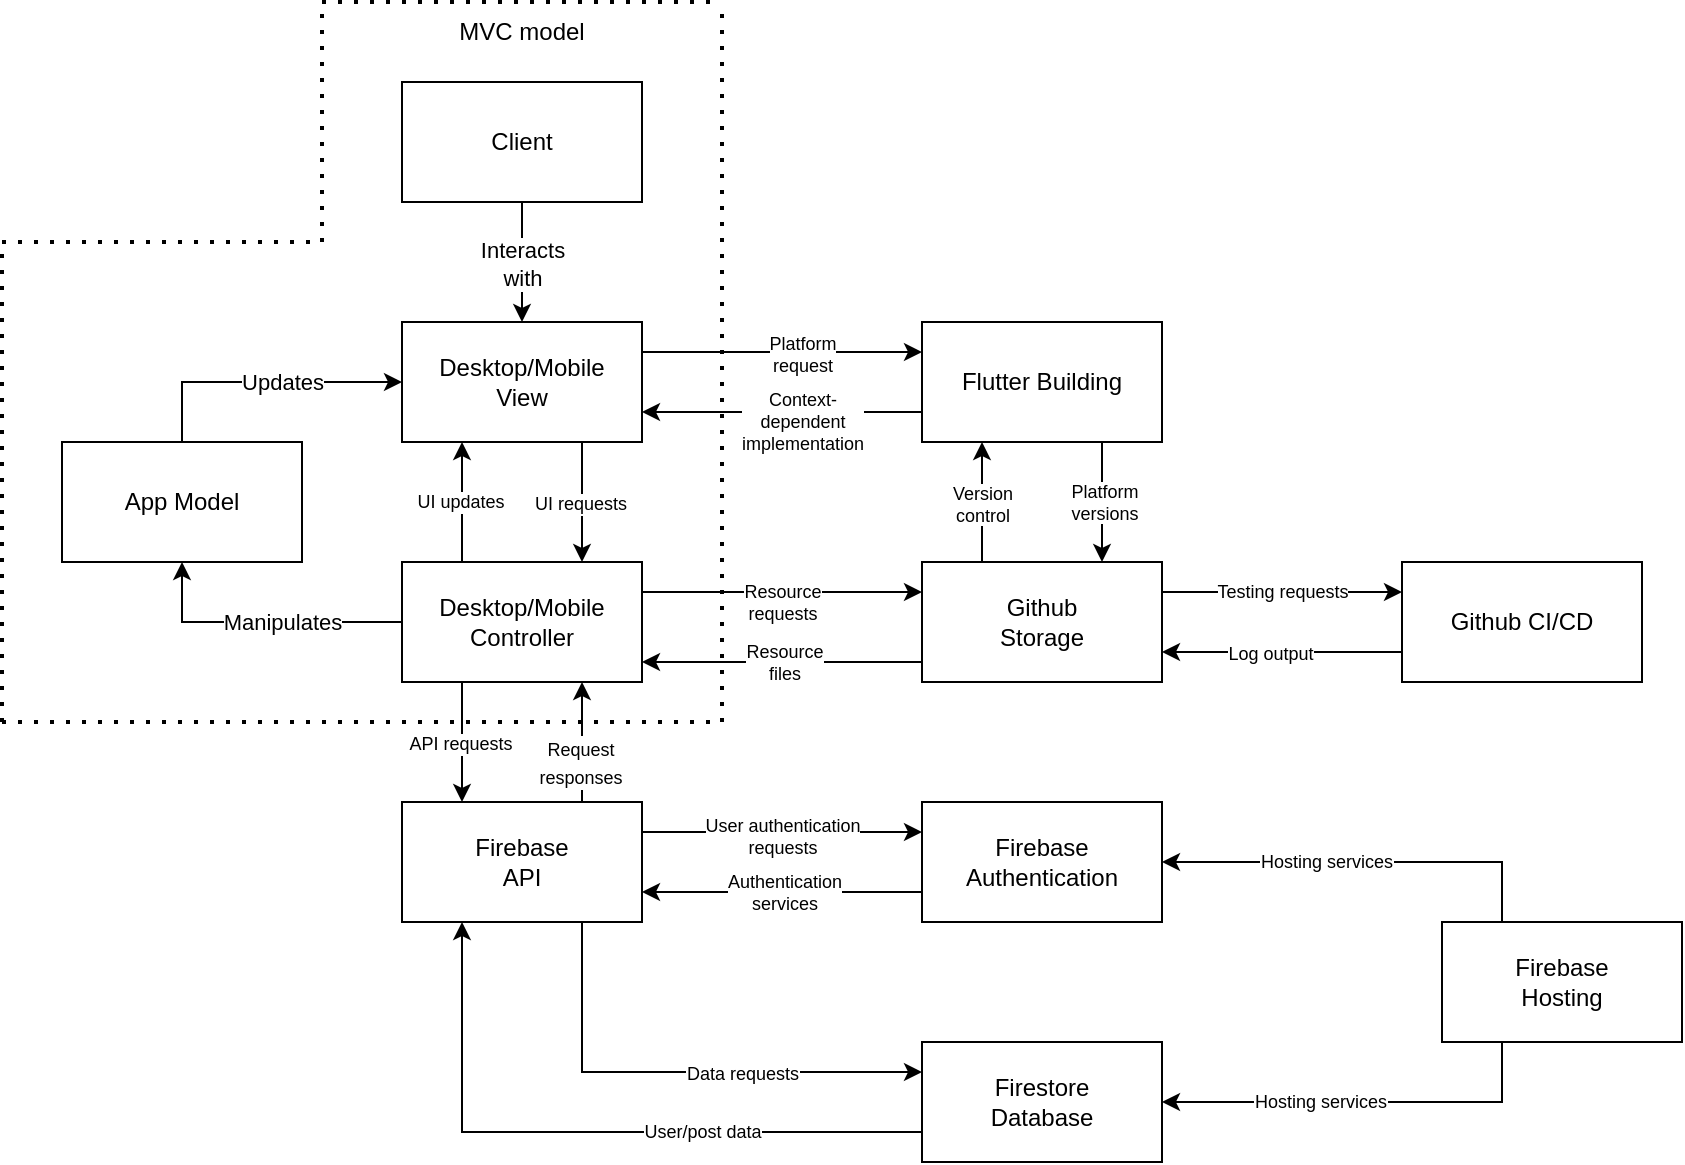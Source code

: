 <mxfile version="24.4.10" type="device">
  <diagram name="Page-1" id="tGig4PnMDk6VrNJtW51t">
    <mxGraphModel dx="1668" dy="1625" grid="1" gridSize="10" guides="1" tooltips="1" connect="1" arrows="1" fold="1" page="1" pageScale="1" pageWidth="827" pageHeight="1169" math="0" shadow="0">
      <root>
        <mxCell id="0" />
        <mxCell id="1" parent="0" />
        <mxCell id="XceYk_KUCut2cU4rTJV0-29" style="edgeStyle=orthogonalEdgeStyle;rounded=0;orthogonalLoop=1;jettySize=auto;html=1;exitX=0;exitY=0.75;exitDx=0;exitDy=0;entryX=0.25;entryY=1;entryDx=0;entryDy=0;" edge="1" parent="1" source="XceYk_KUCut2cU4rTJV0-1" target="XceYk_KUCut2cU4rTJV0-8">
          <mxGeometry relative="1" as="geometry" />
        </mxCell>
        <mxCell id="XceYk_KUCut2cU4rTJV0-31" value="User/post data" style="edgeLabel;html=1;align=center;verticalAlign=middle;resizable=0;points=[];fontSize=9;" vertex="1" connectable="0" parent="XceYk_KUCut2cU4rTJV0-29">
          <mxGeometry x="-0.159" relative="1" as="geometry">
            <mxPoint x="31" as="offset" />
          </mxGeometry>
        </mxCell>
        <mxCell id="XceYk_KUCut2cU4rTJV0-1" value="Firestore&lt;br&gt;Database" style="rounded=0;whiteSpace=wrap;html=1;" vertex="1" parent="1">
          <mxGeometry x="100" y="520" width="120" height="60" as="geometry" />
        </mxCell>
        <mxCell id="XceYk_KUCut2cU4rTJV0-25" style="edgeStyle=orthogonalEdgeStyle;rounded=0;orthogonalLoop=1;jettySize=auto;html=1;exitX=0;exitY=0.75;exitDx=0;exitDy=0;entryX=1;entryY=0.75;entryDx=0;entryDy=0;" edge="1" parent="1" source="XceYk_KUCut2cU4rTJV0-2" target="XceYk_KUCut2cU4rTJV0-8">
          <mxGeometry relative="1" as="geometry" />
        </mxCell>
        <mxCell id="XceYk_KUCut2cU4rTJV0-26" value="Authentication&lt;br style=&quot;font-size: 9px;&quot;&gt;services" style="edgeLabel;html=1;align=center;verticalAlign=middle;resizable=0;points=[];fontSize=9;" vertex="1" connectable="0" parent="XceYk_KUCut2cU4rTJV0-25">
          <mxGeometry x="-0.162" relative="1" as="geometry">
            <mxPoint x="-11" as="offset" />
          </mxGeometry>
        </mxCell>
        <mxCell id="XceYk_KUCut2cU4rTJV0-2" value="Firebase&lt;br&gt;Authentication" style="rounded=0;whiteSpace=wrap;html=1;" vertex="1" parent="1">
          <mxGeometry x="100" y="400" width="120" height="60" as="geometry" />
        </mxCell>
        <mxCell id="XceYk_KUCut2cU4rTJV0-32" style="edgeStyle=orthogonalEdgeStyle;rounded=0;orthogonalLoop=1;jettySize=auto;html=1;exitX=0.25;exitY=0;exitDx=0;exitDy=0;entryX=1;entryY=0.5;entryDx=0;entryDy=0;" edge="1" parent="1" source="XceYk_KUCut2cU4rTJV0-4" target="XceYk_KUCut2cU4rTJV0-2">
          <mxGeometry relative="1" as="geometry" />
        </mxCell>
        <mxCell id="XceYk_KUCut2cU4rTJV0-34" value="Hosting services" style="edgeLabel;html=1;align=center;verticalAlign=middle;resizable=0;points=[];fontSize=9;" vertex="1" connectable="0" parent="XceYk_KUCut2cU4rTJV0-32">
          <mxGeometry x="0.182" y="-2" relative="1" as="geometry">
            <mxPoint y="2" as="offset" />
          </mxGeometry>
        </mxCell>
        <mxCell id="XceYk_KUCut2cU4rTJV0-33" style="edgeStyle=orthogonalEdgeStyle;rounded=0;orthogonalLoop=1;jettySize=auto;html=1;exitX=0.25;exitY=1;exitDx=0;exitDy=0;entryX=1;entryY=0.5;entryDx=0;entryDy=0;" edge="1" parent="1" source="XceYk_KUCut2cU4rTJV0-4" target="XceYk_KUCut2cU4rTJV0-1">
          <mxGeometry relative="1" as="geometry" />
        </mxCell>
        <mxCell id="XceYk_KUCut2cU4rTJV0-36" value="Hosting services" style="edgeLabel;html=1;align=center;verticalAlign=middle;resizable=0;points=[];fontSize=9;" vertex="1" connectable="0" parent="XceYk_KUCut2cU4rTJV0-33">
          <mxGeometry x="0.217" y="-4" relative="1" as="geometry">
            <mxPoint y="4" as="offset" />
          </mxGeometry>
        </mxCell>
        <mxCell id="XceYk_KUCut2cU4rTJV0-4" value="Firebase&lt;br&gt;Hosting" style="rounded=0;whiteSpace=wrap;html=1;" vertex="1" parent="1">
          <mxGeometry x="360" y="460" width="120" height="60" as="geometry" />
        </mxCell>
        <mxCell id="XceYk_KUCut2cU4rTJV0-11" style="edgeStyle=orthogonalEdgeStyle;rounded=0;orthogonalLoop=1;jettySize=auto;html=1;exitX=1;exitY=0.25;exitDx=0;exitDy=0;entryX=0;entryY=0.25;entryDx=0;entryDy=0;" edge="1" parent="1" source="XceYk_KUCut2cU4rTJV0-7" target="XceYk_KUCut2cU4rTJV0-9">
          <mxGeometry relative="1" as="geometry" />
        </mxCell>
        <mxCell id="XceYk_KUCut2cU4rTJV0-12" value="Resource&lt;br&gt;requests" style="edgeLabel;html=1;align=center;verticalAlign=middle;resizable=0;points=[];fontSize=9;" vertex="1" connectable="0" parent="XceYk_KUCut2cU4rTJV0-11">
          <mxGeometry x="0.222" y="2" relative="1" as="geometry">
            <mxPoint x="-16" y="7" as="offset" />
          </mxGeometry>
        </mxCell>
        <mxCell id="XceYk_KUCut2cU4rTJV0-17" style="edgeStyle=orthogonalEdgeStyle;rounded=0;orthogonalLoop=1;jettySize=auto;html=1;exitX=0.75;exitY=1;exitDx=0;exitDy=0;entryX=0.75;entryY=0;entryDx=0;entryDy=0;" edge="1" parent="1" source="XceYk_KUCut2cU4rTJV0-6" target="XceYk_KUCut2cU4rTJV0-7">
          <mxGeometry relative="1" as="geometry" />
        </mxCell>
        <mxCell id="XceYk_KUCut2cU4rTJV0-18" value="UI requests" style="edgeLabel;html=1;align=center;verticalAlign=middle;resizable=0;points=[];fontSize=9;" vertex="1" connectable="0" parent="XceYk_KUCut2cU4rTJV0-17">
          <mxGeometry x="-0.225" y="-1" relative="1" as="geometry">
            <mxPoint y="7" as="offset" />
          </mxGeometry>
        </mxCell>
        <mxCell id="XceYk_KUCut2cU4rTJV0-45" style="edgeStyle=orthogonalEdgeStyle;rounded=0;orthogonalLoop=1;jettySize=auto;html=1;exitX=1;exitY=0.25;exitDx=0;exitDy=0;entryX=0;entryY=0.25;entryDx=0;entryDy=0;" edge="1" parent="1" source="XceYk_KUCut2cU4rTJV0-6" target="XceYk_KUCut2cU4rTJV0-44">
          <mxGeometry relative="1" as="geometry" />
        </mxCell>
        <mxCell id="XceYk_KUCut2cU4rTJV0-48" value="Platform&lt;br&gt;request" style="edgeLabel;html=1;align=center;verticalAlign=middle;resizable=0;points=[];fontSize=9;" vertex="1" connectable="0" parent="XceYk_KUCut2cU4rTJV0-45">
          <mxGeometry x="-0.004" y="-1" relative="1" as="geometry">
            <mxPoint x="10" as="offset" />
          </mxGeometry>
        </mxCell>
        <mxCell id="XceYk_KUCut2cU4rTJV0-6" value="Desktop/Mobile&lt;br&gt;View" style="rounded=0;whiteSpace=wrap;html=1;" vertex="1" parent="1">
          <mxGeometry x="-160" y="160" width="120" height="60" as="geometry" />
        </mxCell>
        <mxCell id="XceYk_KUCut2cU4rTJV0-15" style="edgeStyle=orthogonalEdgeStyle;rounded=0;orthogonalLoop=1;jettySize=auto;html=1;exitX=0.25;exitY=0;exitDx=0;exitDy=0;entryX=0.25;entryY=1;entryDx=0;entryDy=0;" edge="1" parent="1" source="XceYk_KUCut2cU4rTJV0-7" target="XceYk_KUCut2cU4rTJV0-6">
          <mxGeometry relative="1" as="geometry" />
        </mxCell>
        <mxCell id="XceYk_KUCut2cU4rTJV0-16" value="&lt;font style=&quot;font-size: 9px;&quot;&gt;UI updates&lt;/font&gt;" style="edgeLabel;html=1;align=center;verticalAlign=middle;resizable=0;points=[];fontSize=9;" vertex="1" connectable="0" parent="XceYk_KUCut2cU4rTJV0-15">
          <mxGeometry x="0.035" y="1" relative="1" as="geometry">
            <mxPoint y="1" as="offset" />
          </mxGeometry>
        </mxCell>
        <mxCell id="XceYk_KUCut2cU4rTJV0-19" style="edgeStyle=orthogonalEdgeStyle;rounded=0;orthogonalLoop=1;jettySize=auto;html=1;exitX=0.25;exitY=1;exitDx=0;exitDy=0;entryX=0.25;entryY=0;entryDx=0;entryDy=0;" edge="1" parent="1" source="XceYk_KUCut2cU4rTJV0-7" target="XceYk_KUCut2cU4rTJV0-8">
          <mxGeometry relative="1" as="geometry" />
        </mxCell>
        <mxCell id="XceYk_KUCut2cU4rTJV0-20" value="API requests" style="edgeLabel;html=1;align=center;verticalAlign=middle;resizable=0;points=[];fontSize=9;" vertex="1" connectable="0" parent="XceYk_KUCut2cU4rTJV0-19">
          <mxGeometry x="-0.124" y="-1" relative="1" as="geometry">
            <mxPoint y="4" as="offset" />
          </mxGeometry>
        </mxCell>
        <mxCell id="XceYk_KUCut2cU4rTJV0-57" style="edgeStyle=orthogonalEdgeStyle;rounded=0;orthogonalLoop=1;jettySize=auto;html=1;exitX=0;exitY=0.5;exitDx=0;exitDy=0;entryX=0.5;entryY=1;entryDx=0;entryDy=0;" edge="1" parent="1" source="XceYk_KUCut2cU4rTJV0-7" target="XceYk_KUCut2cU4rTJV0-56">
          <mxGeometry relative="1" as="geometry" />
        </mxCell>
        <mxCell id="XceYk_KUCut2cU4rTJV0-58" value="Manipulates" style="edgeLabel;html=1;align=center;verticalAlign=middle;resizable=0;points=[];" vertex="1" connectable="0" parent="XceYk_KUCut2cU4rTJV0-57">
          <mxGeometry x="0.069" y="-1" relative="1" as="geometry">
            <mxPoint x="15" y="1" as="offset" />
          </mxGeometry>
        </mxCell>
        <mxCell id="XceYk_KUCut2cU4rTJV0-7" value="Desktop/Mobile Controller" style="rounded=0;whiteSpace=wrap;html=1;" vertex="1" parent="1">
          <mxGeometry x="-160" y="280" width="120" height="60" as="geometry" />
        </mxCell>
        <mxCell id="XceYk_KUCut2cU4rTJV0-21" style="edgeStyle=orthogonalEdgeStyle;rounded=0;orthogonalLoop=1;jettySize=auto;html=1;exitX=0.75;exitY=0;exitDx=0;exitDy=0;entryX=0.75;entryY=1;entryDx=0;entryDy=0;" edge="1" parent="1" source="XceYk_KUCut2cU4rTJV0-8" target="XceYk_KUCut2cU4rTJV0-7">
          <mxGeometry relative="1" as="geometry" />
        </mxCell>
        <mxCell id="XceYk_KUCut2cU4rTJV0-22" value="&lt;font style=&quot;font-size: 9px;&quot;&gt;Request&lt;br&gt;responses&lt;/font&gt;" style="edgeLabel;html=1;align=center;verticalAlign=middle;resizable=0;points=[];" vertex="1" connectable="0" parent="XceYk_KUCut2cU4rTJV0-21">
          <mxGeometry x="-0.13" y="1" relative="1" as="geometry">
            <mxPoint y="6" as="offset" />
          </mxGeometry>
        </mxCell>
        <mxCell id="XceYk_KUCut2cU4rTJV0-23" style="edgeStyle=orthogonalEdgeStyle;rounded=0;orthogonalLoop=1;jettySize=auto;html=1;exitX=1;exitY=0.25;exitDx=0;exitDy=0;entryX=0;entryY=0.25;entryDx=0;entryDy=0;" edge="1" parent="1" source="XceYk_KUCut2cU4rTJV0-8" target="XceYk_KUCut2cU4rTJV0-2">
          <mxGeometry relative="1" as="geometry" />
        </mxCell>
        <mxCell id="XceYk_KUCut2cU4rTJV0-24" value="User authentication &lt;br style=&quot;font-size: 9px;&quot;&gt;requests" style="edgeLabel;html=1;align=center;verticalAlign=middle;resizable=0;points=[];fontSize=9;" vertex="1" connectable="0" parent="XceYk_KUCut2cU4rTJV0-23">
          <mxGeometry x="0.228" y="-2" relative="1" as="geometry">
            <mxPoint x="-16" as="offset" />
          </mxGeometry>
        </mxCell>
        <mxCell id="XceYk_KUCut2cU4rTJV0-28" style="edgeStyle=orthogonalEdgeStyle;rounded=0;orthogonalLoop=1;jettySize=auto;html=1;exitX=0.75;exitY=1;exitDx=0;exitDy=0;entryX=0;entryY=0.25;entryDx=0;entryDy=0;" edge="1" parent="1" source="XceYk_KUCut2cU4rTJV0-8" target="XceYk_KUCut2cU4rTJV0-1">
          <mxGeometry relative="1" as="geometry" />
        </mxCell>
        <mxCell id="XceYk_KUCut2cU4rTJV0-30" value="Data requests" style="edgeLabel;html=1;align=center;verticalAlign=middle;resizable=0;points=[];fontSize=9;" vertex="1" connectable="0" parent="XceYk_KUCut2cU4rTJV0-28">
          <mxGeometry x="-0.006" y="-1" relative="1" as="geometry">
            <mxPoint x="33" as="offset" />
          </mxGeometry>
        </mxCell>
        <mxCell id="XceYk_KUCut2cU4rTJV0-8" value="Firebase&lt;br&gt;API" style="rounded=0;whiteSpace=wrap;html=1;" vertex="1" parent="1">
          <mxGeometry x="-160" y="400" width="120" height="60" as="geometry" />
        </mxCell>
        <mxCell id="XceYk_KUCut2cU4rTJV0-13" style="edgeStyle=orthogonalEdgeStyle;rounded=0;orthogonalLoop=1;jettySize=auto;html=1;exitX=0;exitY=0.75;exitDx=0;exitDy=0;entryX=1;entryY=0.75;entryDx=0;entryDy=0;" edge="1" parent="1">
          <mxGeometry relative="1" as="geometry">
            <mxPoint x="100" y="330" as="sourcePoint" />
            <mxPoint x="-40" y="330" as="targetPoint" />
            <Array as="points">
              <mxPoint x="80" y="330" />
              <mxPoint x="80" y="330" />
            </Array>
          </mxGeometry>
        </mxCell>
        <mxCell id="XceYk_KUCut2cU4rTJV0-14" value="Resource&lt;br&gt;files" style="edgeLabel;html=1;align=center;verticalAlign=middle;resizable=0;points=[];fontSize=9;" vertex="1" connectable="0" parent="XceYk_KUCut2cU4rTJV0-13">
          <mxGeometry x="0.222" y="-1" relative="1" as="geometry">
            <mxPoint x="16" y="1" as="offset" />
          </mxGeometry>
        </mxCell>
        <mxCell id="XceYk_KUCut2cU4rTJV0-39" style="edgeStyle=orthogonalEdgeStyle;rounded=0;orthogonalLoop=1;jettySize=auto;html=1;exitX=1;exitY=0.25;exitDx=0;exitDy=0;entryX=0;entryY=0.25;entryDx=0;entryDy=0;" edge="1" parent="1" source="XceYk_KUCut2cU4rTJV0-9" target="XceYk_KUCut2cU4rTJV0-37">
          <mxGeometry relative="1" as="geometry" />
        </mxCell>
        <mxCell id="XceYk_KUCut2cU4rTJV0-42" value="Testing requests" style="edgeLabel;html=1;align=center;verticalAlign=middle;resizable=0;points=[];fontSize=9;" vertex="1" connectable="0" parent="XceYk_KUCut2cU4rTJV0-39">
          <mxGeometry x="-0.006" relative="1" as="geometry">
            <mxPoint as="offset" />
          </mxGeometry>
        </mxCell>
        <mxCell id="XceYk_KUCut2cU4rTJV0-50" style="edgeStyle=orthogonalEdgeStyle;rounded=0;orthogonalLoop=1;jettySize=auto;html=1;exitX=0.25;exitY=0;exitDx=0;exitDy=0;entryX=0.25;entryY=1;entryDx=0;entryDy=0;" edge="1" parent="1" source="XceYk_KUCut2cU4rTJV0-9" target="XceYk_KUCut2cU4rTJV0-44">
          <mxGeometry relative="1" as="geometry" />
        </mxCell>
        <mxCell id="XceYk_KUCut2cU4rTJV0-52" value="Version&lt;br style=&quot;font-size: 9px;&quot;&gt;control" style="edgeLabel;html=1;align=center;verticalAlign=middle;resizable=0;points=[];fontSize=9;" vertex="1" connectable="0" parent="XceYk_KUCut2cU4rTJV0-50">
          <mxGeometry x="0.156" relative="1" as="geometry">
            <mxPoint y="5" as="offset" />
          </mxGeometry>
        </mxCell>
        <mxCell id="XceYk_KUCut2cU4rTJV0-9" value="Github&lt;br&gt;Storage" style="rounded=0;whiteSpace=wrap;html=1;" vertex="1" parent="1">
          <mxGeometry x="100" y="280" width="120" height="60" as="geometry" />
        </mxCell>
        <mxCell id="XceYk_KUCut2cU4rTJV0-40" style="edgeStyle=orthogonalEdgeStyle;rounded=0;orthogonalLoop=1;jettySize=auto;html=1;exitX=0;exitY=0.75;exitDx=0;exitDy=0;entryX=1;entryY=0.75;entryDx=0;entryDy=0;" edge="1" parent="1" source="XceYk_KUCut2cU4rTJV0-37" target="XceYk_KUCut2cU4rTJV0-9">
          <mxGeometry relative="1" as="geometry" />
        </mxCell>
        <mxCell id="XceYk_KUCut2cU4rTJV0-43" value="Log output" style="edgeLabel;html=1;align=center;verticalAlign=middle;resizable=0;points=[];fontSize=9;" vertex="1" connectable="0" parent="XceYk_KUCut2cU4rTJV0-40">
          <mxGeometry x="0.109" y="1" relative="1" as="geometry">
            <mxPoint as="offset" />
          </mxGeometry>
        </mxCell>
        <mxCell id="XceYk_KUCut2cU4rTJV0-37" value="Github CI/CD" style="rounded=0;whiteSpace=wrap;html=1;" vertex="1" parent="1">
          <mxGeometry x="340" y="280" width="120" height="60" as="geometry" />
        </mxCell>
        <mxCell id="XceYk_KUCut2cU4rTJV0-46" style="edgeStyle=orthogonalEdgeStyle;rounded=0;orthogonalLoop=1;jettySize=auto;html=1;exitX=0;exitY=0.75;exitDx=0;exitDy=0;entryX=1;entryY=0.75;entryDx=0;entryDy=0;" edge="1" parent="1" source="XceYk_KUCut2cU4rTJV0-44" target="XceYk_KUCut2cU4rTJV0-6">
          <mxGeometry relative="1" as="geometry" />
        </mxCell>
        <mxCell id="XceYk_KUCut2cU4rTJV0-47" value="Context-&lt;br&gt;dependent&lt;br style=&quot;font-size: 9px;&quot;&gt;implementation" style="edgeLabel;html=1;align=center;verticalAlign=middle;resizable=0;points=[];fontSize=9;" vertex="1" connectable="0" parent="XceYk_KUCut2cU4rTJV0-46">
          <mxGeometry x="0.184" y="1" relative="1" as="geometry">
            <mxPoint x="23" y="4" as="offset" />
          </mxGeometry>
        </mxCell>
        <mxCell id="XceYk_KUCut2cU4rTJV0-49" style="edgeStyle=orthogonalEdgeStyle;rounded=0;orthogonalLoop=1;jettySize=auto;html=1;exitX=0.75;exitY=1;exitDx=0;exitDy=0;entryX=0.75;entryY=0;entryDx=0;entryDy=0;" edge="1" parent="1" source="XceYk_KUCut2cU4rTJV0-44" target="XceYk_KUCut2cU4rTJV0-9">
          <mxGeometry relative="1" as="geometry" />
        </mxCell>
        <mxCell id="XceYk_KUCut2cU4rTJV0-53" value="Platform&lt;br style=&quot;font-size: 9px;&quot;&gt;versions" style="edgeLabel;html=1;align=center;verticalAlign=middle;resizable=0;points=[];fontSize=9;" vertex="1" connectable="0" parent="XceYk_KUCut2cU4rTJV0-49">
          <mxGeometry x="-0.14" y="1" relative="1" as="geometry">
            <mxPoint y="4" as="offset" />
          </mxGeometry>
        </mxCell>
        <mxCell id="XceYk_KUCut2cU4rTJV0-44" value="Flutter Building" style="rounded=0;whiteSpace=wrap;html=1;" vertex="1" parent="1">
          <mxGeometry x="100" y="160" width="120" height="60" as="geometry" />
        </mxCell>
        <mxCell id="XceYk_KUCut2cU4rTJV0-61" style="edgeStyle=orthogonalEdgeStyle;rounded=0;orthogonalLoop=1;jettySize=auto;html=1;exitX=0.5;exitY=1;exitDx=0;exitDy=0;entryX=0.5;entryY=0;entryDx=0;entryDy=0;" edge="1" parent="1" source="XceYk_KUCut2cU4rTJV0-55" target="XceYk_KUCut2cU4rTJV0-6">
          <mxGeometry relative="1" as="geometry" />
        </mxCell>
        <mxCell id="XceYk_KUCut2cU4rTJV0-62" value="Interacts&lt;br&gt;with" style="edgeLabel;html=1;align=center;verticalAlign=middle;resizable=0;points=[];" vertex="1" connectable="0" parent="XceYk_KUCut2cU4rTJV0-61">
          <mxGeometry x="-0.089" y="1" relative="1" as="geometry">
            <mxPoint x="-1" y="3" as="offset" />
          </mxGeometry>
        </mxCell>
        <mxCell id="XceYk_KUCut2cU4rTJV0-55" value="Client" style="rounded=0;whiteSpace=wrap;html=1;" vertex="1" parent="1">
          <mxGeometry x="-160" y="40" width="120" height="60" as="geometry" />
        </mxCell>
        <mxCell id="XceYk_KUCut2cU4rTJV0-59" style="edgeStyle=orthogonalEdgeStyle;rounded=0;orthogonalLoop=1;jettySize=auto;html=1;exitX=0.5;exitY=0;exitDx=0;exitDy=0;entryX=0;entryY=0.5;entryDx=0;entryDy=0;" edge="1" parent="1" source="XceYk_KUCut2cU4rTJV0-56" target="XceYk_KUCut2cU4rTJV0-6">
          <mxGeometry relative="1" as="geometry" />
        </mxCell>
        <mxCell id="XceYk_KUCut2cU4rTJV0-60" value="Updates" style="edgeLabel;html=1;align=center;verticalAlign=middle;resizable=0;points=[];" vertex="1" connectable="0" parent="XceYk_KUCut2cU4rTJV0-59">
          <mxGeometry x="-0.129" y="-1" relative="1" as="geometry">
            <mxPoint x="19" y="-1" as="offset" />
          </mxGeometry>
        </mxCell>
        <mxCell id="XceYk_KUCut2cU4rTJV0-56" value="App Model" style="rounded=0;whiteSpace=wrap;html=1;" vertex="1" parent="1">
          <mxGeometry x="-330" y="220" width="120" height="60" as="geometry" />
        </mxCell>
        <mxCell id="XceYk_KUCut2cU4rTJV0-65" value="" style="endArrow=none;dashed=1;html=1;dashPattern=1 3;strokeWidth=2;rounded=0;" edge="1" parent="1">
          <mxGeometry width="50" height="50" relative="1" as="geometry">
            <mxPoint x="-200" as="sourcePoint" />
            <mxPoint as="targetPoint" />
          </mxGeometry>
        </mxCell>
        <mxCell id="XceYk_KUCut2cU4rTJV0-66" value="" style="endArrow=none;dashed=1;html=1;dashPattern=1 3;strokeWidth=2;rounded=0;" edge="1" parent="1">
          <mxGeometry width="50" height="50" relative="1" as="geometry">
            <mxPoint y="360" as="sourcePoint" />
            <mxPoint as="targetPoint" />
          </mxGeometry>
        </mxCell>
        <mxCell id="XceYk_KUCut2cU4rTJV0-67" value="" style="endArrow=none;dashed=1;html=1;dashPattern=1 3;strokeWidth=2;rounded=0;" edge="1" parent="1">
          <mxGeometry width="50" height="50" relative="1" as="geometry">
            <mxPoint x="-360" y="360" as="sourcePoint" />
            <mxPoint y="360" as="targetPoint" />
          </mxGeometry>
        </mxCell>
        <mxCell id="XceYk_KUCut2cU4rTJV0-68" value="" style="endArrow=none;dashed=1;html=1;dashPattern=1 3;strokeWidth=2;rounded=0;" edge="1" parent="1">
          <mxGeometry width="50" height="50" relative="1" as="geometry">
            <mxPoint x="-360" y="360" as="sourcePoint" />
            <mxPoint x="-360" y="120" as="targetPoint" />
          </mxGeometry>
        </mxCell>
        <mxCell id="XceYk_KUCut2cU4rTJV0-69" value="" style="endArrow=none;dashed=1;html=1;dashPattern=1 3;strokeWidth=2;rounded=0;" edge="1" parent="1">
          <mxGeometry width="50" height="50" relative="1" as="geometry">
            <mxPoint x="-200" y="120" as="sourcePoint" />
            <mxPoint x="-200" as="targetPoint" />
          </mxGeometry>
        </mxCell>
        <mxCell id="XceYk_KUCut2cU4rTJV0-70" value="" style="endArrow=none;dashed=1;html=1;dashPattern=1 3;strokeWidth=2;rounded=0;" edge="1" parent="1">
          <mxGeometry width="50" height="50" relative="1" as="geometry">
            <mxPoint x="-360" y="120" as="sourcePoint" />
            <mxPoint x="-200" y="120" as="targetPoint" />
          </mxGeometry>
        </mxCell>
        <mxCell id="XceYk_KUCut2cU4rTJV0-71" value="MVC model" style="text;html=1;align=center;verticalAlign=middle;whiteSpace=wrap;rounded=0;" vertex="1" parent="1">
          <mxGeometry x="-200" width="200" height="30" as="geometry" />
        </mxCell>
      </root>
    </mxGraphModel>
  </diagram>
</mxfile>
